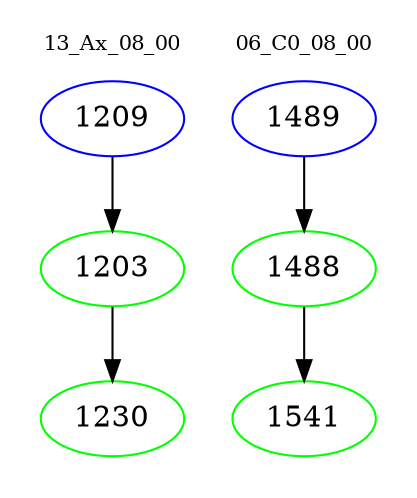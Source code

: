 digraph{
subgraph cluster_0 {
color = white
label = "13_Ax_08_00";
fontsize=10;
T0_1209 [label="1209", color="blue"]
T0_1209 -> T0_1203 [color="black"]
T0_1203 [label="1203", color="green"]
T0_1203 -> T0_1230 [color="black"]
T0_1230 [label="1230", color="green"]
}
subgraph cluster_1 {
color = white
label = "06_C0_08_00";
fontsize=10;
T1_1489 [label="1489", color="blue"]
T1_1489 -> T1_1488 [color="black"]
T1_1488 [label="1488", color="green"]
T1_1488 -> T1_1541 [color="black"]
T1_1541 [label="1541", color="green"]
}
}
